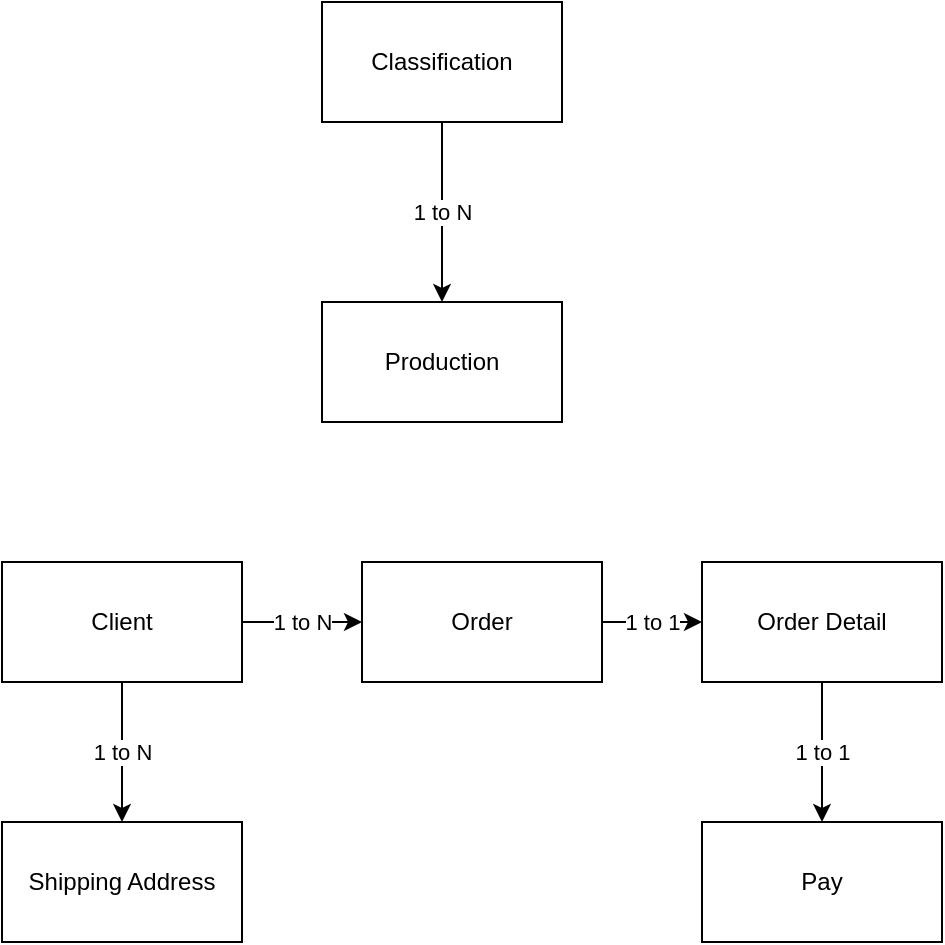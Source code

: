 <mxfile version="24.7.1" type="github">
  <diagram name="第 1 页" id="IyJi34QCGuSE3I2_MiJC">
    <mxGraphModel dx="472" dy="755" grid="1" gridSize="10" guides="1" tooltips="1" connect="1" arrows="1" fold="1" page="1" pageScale="1" pageWidth="827" pageHeight="1169" math="0" shadow="0">
      <root>
        <mxCell id="0" />
        <mxCell id="1" parent="0" />
        <mxCell id="q0zzidBnpHLEBHFQY24w-1" value="Client" style="rounded=0;whiteSpace=wrap;html=1;" parent="1" vertex="1">
          <mxGeometry x="50" y="280" width="120" height="60" as="geometry" />
        </mxCell>
        <mxCell id="q0zzidBnpHLEBHFQY24w-3" value="Order" style="rounded=0;whiteSpace=wrap;html=1;" parent="1" vertex="1">
          <mxGeometry x="230" y="280" width="120" height="60" as="geometry" />
        </mxCell>
        <mxCell id="q0zzidBnpHLEBHFQY24w-5" value="Production" style="rounded=0;whiteSpace=wrap;html=1;" parent="1" vertex="1">
          <mxGeometry x="210" y="150" width="120" height="60" as="geometry" />
        </mxCell>
        <mxCell id="q0zzidBnpHLEBHFQY24w-7" value="Classification" style="rounded=0;whiteSpace=wrap;html=1;" parent="1" vertex="1">
          <mxGeometry x="210" width="120" height="60" as="geometry" />
        </mxCell>
        <mxCell id="7fwlJHcJ3Sps-6dEyvhH-1" value="Pay" style="rounded=0;whiteSpace=wrap;html=1;" vertex="1" parent="1">
          <mxGeometry x="400" y="410" width="120" height="60" as="geometry" />
        </mxCell>
        <mxCell id="7fwlJHcJ3Sps-6dEyvhH-2" value="Order Detail" style="rounded=0;whiteSpace=wrap;html=1;" vertex="1" parent="1">
          <mxGeometry x="400" y="280" width="120" height="60" as="geometry" />
        </mxCell>
        <mxCell id="7fwlJHcJ3Sps-6dEyvhH-3" value="Shipping Address" style="rounded=0;whiteSpace=wrap;html=1;" vertex="1" parent="1">
          <mxGeometry x="50" y="410" width="120" height="60" as="geometry" />
        </mxCell>
        <mxCell id="7fwlJHcJ3Sps-6dEyvhH-8" value="" style="endArrow=classic;html=1;rounded=0;exitX=0.5;exitY=1;exitDx=0;exitDy=0;" edge="1" parent="1" source="q0zzidBnpHLEBHFQY24w-1" target="7fwlJHcJ3Sps-6dEyvhH-3">
          <mxGeometry relative="1" as="geometry">
            <mxPoint x="240" y="390" as="sourcePoint" />
            <mxPoint x="340" y="390" as="targetPoint" />
          </mxGeometry>
        </mxCell>
        <mxCell id="7fwlJHcJ3Sps-6dEyvhH-9" value="1 to N" style="edgeLabel;resizable=0;html=1;;align=center;verticalAlign=middle;" connectable="0" vertex="1" parent="7fwlJHcJ3Sps-6dEyvhH-8">
          <mxGeometry relative="1" as="geometry" />
        </mxCell>
        <mxCell id="7fwlJHcJ3Sps-6dEyvhH-10" value="" style="endArrow=classic;html=1;rounded=0;entryX=0.5;entryY=0;entryDx=0;entryDy=0;exitX=0.5;exitY=1;exitDx=0;exitDy=0;" edge="1" parent="1" source="q0zzidBnpHLEBHFQY24w-7" target="q0zzidBnpHLEBHFQY24w-5">
          <mxGeometry relative="1" as="geometry">
            <mxPoint x="210" y="80" as="sourcePoint" />
            <mxPoint x="340" y="260" as="targetPoint" />
          </mxGeometry>
        </mxCell>
        <mxCell id="7fwlJHcJ3Sps-6dEyvhH-11" value="1 to N" style="edgeLabel;resizable=0;html=1;;align=center;verticalAlign=middle;" connectable="0" vertex="1" parent="7fwlJHcJ3Sps-6dEyvhH-10">
          <mxGeometry relative="1" as="geometry" />
        </mxCell>
        <mxCell id="7fwlJHcJ3Sps-6dEyvhH-12" value="" style="endArrow=classic;html=1;rounded=0;exitX=1;exitY=0.5;exitDx=0;exitDy=0;entryX=0;entryY=0.5;entryDx=0;entryDy=0;" edge="1" parent="1" source="q0zzidBnpHLEBHFQY24w-1" target="q0zzidBnpHLEBHFQY24w-3">
          <mxGeometry relative="1" as="geometry">
            <mxPoint x="200" y="390" as="sourcePoint" />
            <mxPoint x="300" y="390" as="targetPoint" />
          </mxGeometry>
        </mxCell>
        <mxCell id="7fwlJHcJ3Sps-6dEyvhH-13" value="1 to N" style="edgeLabel;resizable=0;html=1;;align=center;verticalAlign=middle;" connectable="0" vertex="1" parent="7fwlJHcJ3Sps-6dEyvhH-12">
          <mxGeometry relative="1" as="geometry" />
        </mxCell>
        <mxCell id="7fwlJHcJ3Sps-6dEyvhH-14" value="" style="endArrow=classic;html=1;rounded=0;entryX=0;entryY=0.5;entryDx=0;entryDy=0;exitX=1;exitY=0.5;exitDx=0;exitDy=0;" edge="1" parent="1" source="q0zzidBnpHLEBHFQY24w-3" target="7fwlJHcJ3Sps-6dEyvhH-2">
          <mxGeometry relative="1" as="geometry">
            <mxPoint x="260" y="390" as="sourcePoint" />
            <mxPoint x="360" y="390" as="targetPoint" />
          </mxGeometry>
        </mxCell>
        <mxCell id="7fwlJHcJ3Sps-6dEyvhH-15" value="1 to 1" style="edgeLabel;resizable=0;html=1;;align=center;verticalAlign=middle;" connectable="0" vertex="1" parent="7fwlJHcJ3Sps-6dEyvhH-14">
          <mxGeometry relative="1" as="geometry" />
        </mxCell>
        <mxCell id="7fwlJHcJ3Sps-6dEyvhH-17" value="" style="endArrow=classic;html=1;rounded=0;entryX=0.5;entryY=0;entryDx=0;entryDy=0;exitX=0.5;exitY=1;exitDx=0;exitDy=0;" edge="1" parent="1" source="7fwlJHcJ3Sps-6dEyvhH-2" target="7fwlJHcJ3Sps-6dEyvhH-1">
          <mxGeometry relative="1" as="geometry">
            <mxPoint x="200" y="390" as="sourcePoint" />
            <mxPoint x="300" y="390" as="targetPoint" />
          </mxGeometry>
        </mxCell>
        <mxCell id="7fwlJHcJ3Sps-6dEyvhH-18" value="1 to 1" style="edgeLabel;resizable=0;html=1;;align=center;verticalAlign=middle;" connectable="0" vertex="1" parent="7fwlJHcJ3Sps-6dEyvhH-17">
          <mxGeometry relative="1" as="geometry" />
        </mxCell>
      </root>
    </mxGraphModel>
  </diagram>
</mxfile>
